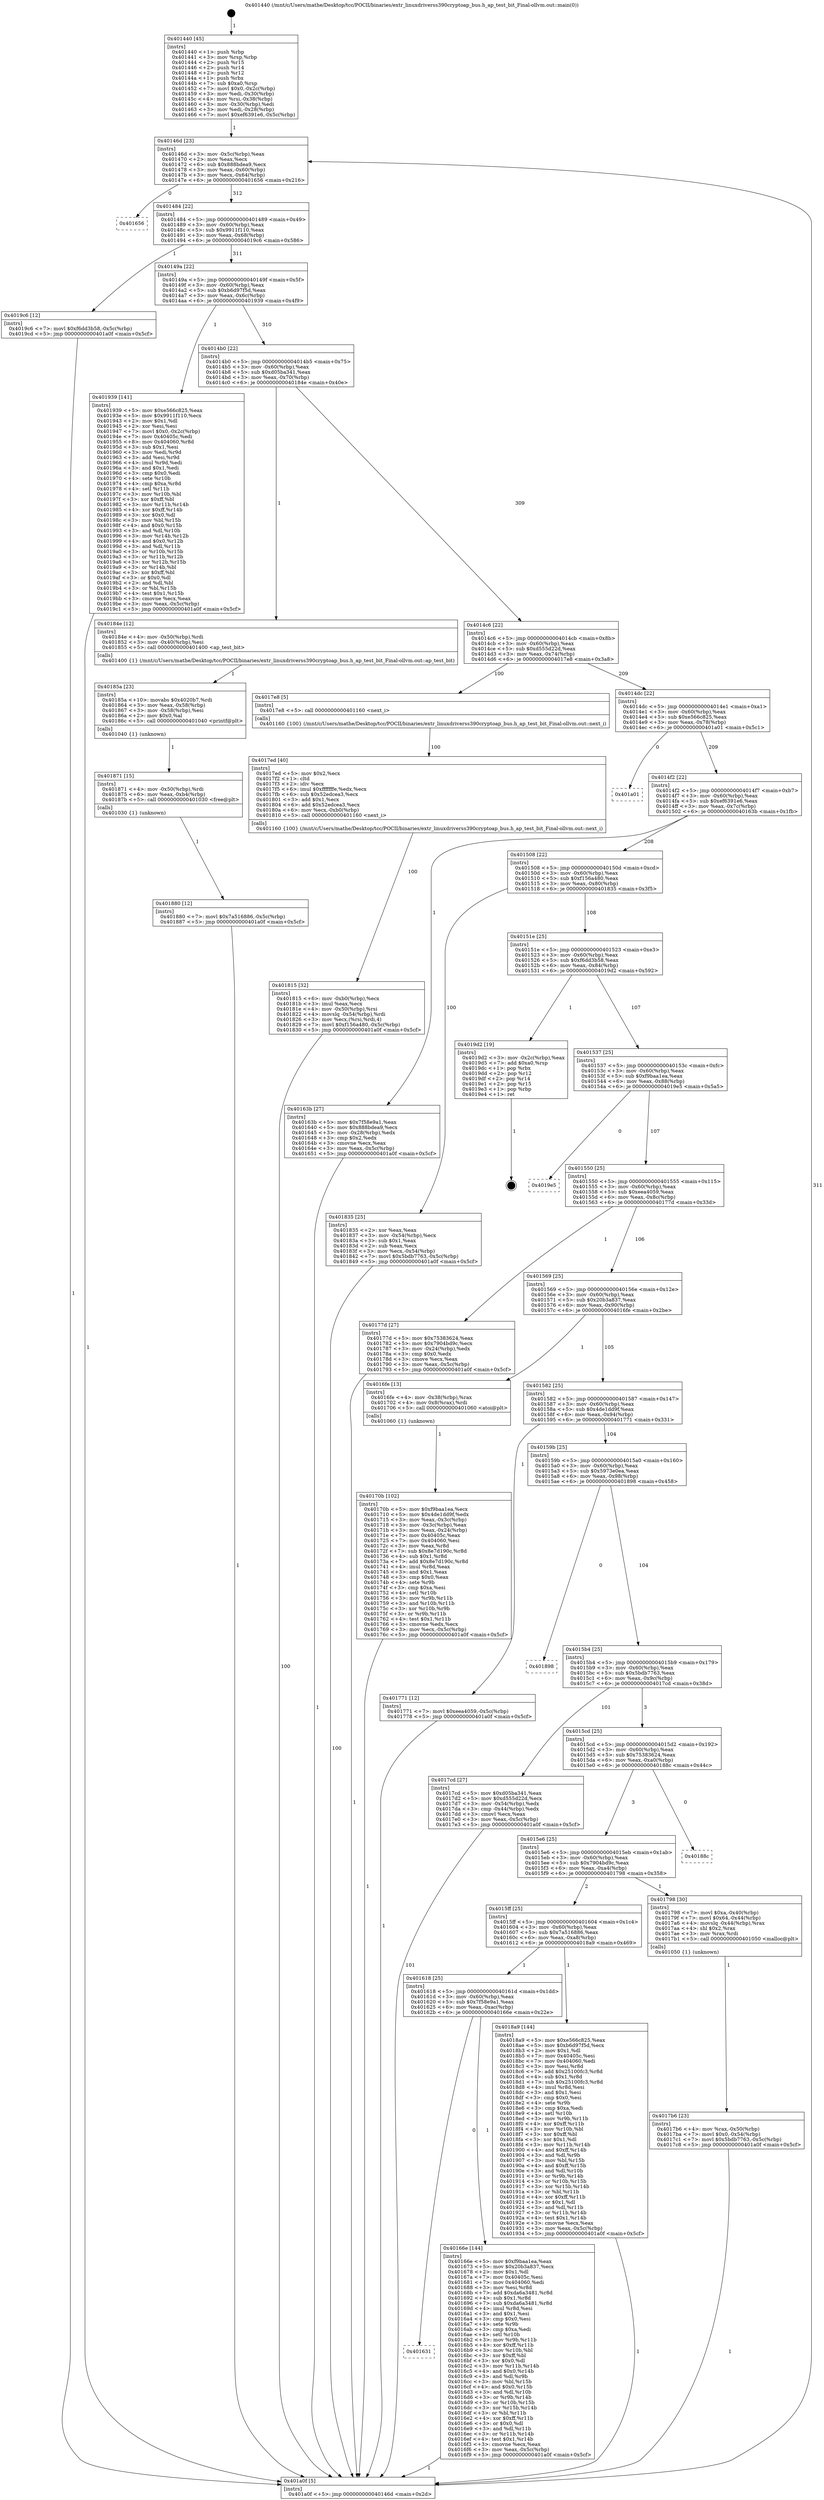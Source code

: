 digraph "0x401440" {
  label = "0x401440 (/mnt/c/Users/mathe/Desktop/tcc/POCII/binaries/extr_linuxdriverss390cryptoap_bus.h_ap_test_bit_Final-ollvm.out::main(0))"
  labelloc = "t"
  node[shape=record]

  Entry [label="",width=0.3,height=0.3,shape=circle,fillcolor=black,style=filled]
  "0x40146d" [label="{
     0x40146d [23]\l
     | [instrs]\l
     &nbsp;&nbsp;0x40146d \<+3\>: mov -0x5c(%rbp),%eax\l
     &nbsp;&nbsp;0x401470 \<+2\>: mov %eax,%ecx\l
     &nbsp;&nbsp;0x401472 \<+6\>: sub $0x888bdea9,%ecx\l
     &nbsp;&nbsp;0x401478 \<+3\>: mov %eax,-0x60(%rbp)\l
     &nbsp;&nbsp;0x40147b \<+3\>: mov %ecx,-0x64(%rbp)\l
     &nbsp;&nbsp;0x40147e \<+6\>: je 0000000000401656 \<main+0x216\>\l
  }"]
  "0x401656" [label="{
     0x401656\l
  }", style=dashed]
  "0x401484" [label="{
     0x401484 [22]\l
     | [instrs]\l
     &nbsp;&nbsp;0x401484 \<+5\>: jmp 0000000000401489 \<main+0x49\>\l
     &nbsp;&nbsp;0x401489 \<+3\>: mov -0x60(%rbp),%eax\l
     &nbsp;&nbsp;0x40148c \<+5\>: sub $0x9911f110,%eax\l
     &nbsp;&nbsp;0x401491 \<+3\>: mov %eax,-0x68(%rbp)\l
     &nbsp;&nbsp;0x401494 \<+6\>: je 00000000004019c6 \<main+0x586\>\l
  }"]
  Exit [label="",width=0.3,height=0.3,shape=circle,fillcolor=black,style=filled,peripheries=2]
  "0x4019c6" [label="{
     0x4019c6 [12]\l
     | [instrs]\l
     &nbsp;&nbsp;0x4019c6 \<+7\>: movl $0xf6dd3b58,-0x5c(%rbp)\l
     &nbsp;&nbsp;0x4019cd \<+5\>: jmp 0000000000401a0f \<main+0x5cf\>\l
  }"]
  "0x40149a" [label="{
     0x40149a [22]\l
     | [instrs]\l
     &nbsp;&nbsp;0x40149a \<+5\>: jmp 000000000040149f \<main+0x5f\>\l
     &nbsp;&nbsp;0x40149f \<+3\>: mov -0x60(%rbp),%eax\l
     &nbsp;&nbsp;0x4014a2 \<+5\>: sub $0xb6d97f5d,%eax\l
     &nbsp;&nbsp;0x4014a7 \<+3\>: mov %eax,-0x6c(%rbp)\l
     &nbsp;&nbsp;0x4014aa \<+6\>: je 0000000000401939 \<main+0x4f9\>\l
  }"]
  "0x401880" [label="{
     0x401880 [12]\l
     | [instrs]\l
     &nbsp;&nbsp;0x401880 \<+7\>: movl $0x7a516886,-0x5c(%rbp)\l
     &nbsp;&nbsp;0x401887 \<+5\>: jmp 0000000000401a0f \<main+0x5cf\>\l
  }"]
  "0x401939" [label="{
     0x401939 [141]\l
     | [instrs]\l
     &nbsp;&nbsp;0x401939 \<+5\>: mov $0xe566c825,%eax\l
     &nbsp;&nbsp;0x40193e \<+5\>: mov $0x9911f110,%ecx\l
     &nbsp;&nbsp;0x401943 \<+2\>: mov $0x1,%dl\l
     &nbsp;&nbsp;0x401945 \<+2\>: xor %esi,%esi\l
     &nbsp;&nbsp;0x401947 \<+7\>: movl $0x0,-0x2c(%rbp)\l
     &nbsp;&nbsp;0x40194e \<+7\>: mov 0x40405c,%edi\l
     &nbsp;&nbsp;0x401955 \<+8\>: mov 0x404060,%r8d\l
     &nbsp;&nbsp;0x40195d \<+3\>: sub $0x1,%esi\l
     &nbsp;&nbsp;0x401960 \<+3\>: mov %edi,%r9d\l
     &nbsp;&nbsp;0x401963 \<+3\>: add %esi,%r9d\l
     &nbsp;&nbsp;0x401966 \<+4\>: imul %r9d,%edi\l
     &nbsp;&nbsp;0x40196a \<+3\>: and $0x1,%edi\l
     &nbsp;&nbsp;0x40196d \<+3\>: cmp $0x0,%edi\l
     &nbsp;&nbsp;0x401970 \<+4\>: sete %r10b\l
     &nbsp;&nbsp;0x401974 \<+4\>: cmp $0xa,%r8d\l
     &nbsp;&nbsp;0x401978 \<+4\>: setl %r11b\l
     &nbsp;&nbsp;0x40197c \<+3\>: mov %r10b,%bl\l
     &nbsp;&nbsp;0x40197f \<+3\>: xor $0xff,%bl\l
     &nbsp;&nbsp;0x401982 \<+3\>: mov %r11b,%r14b\l
     &nbsp;&nbsp;0x401985 \<+4\>: xor $0xff,%r14b\l
     &nbsp;&nbsp;0x401989 \<+3\>: xor $0x0,%dl\l
     &nbsp;&nbsp;0x40198c \<+3\>: mov %bl,%r15b\l
     &nbsp;&nbsp;0x40198f \<+4\>: and $0x0,%r15b\l
     &nbsp;&nbsp;0x401993 \<+3\>: and %dl,%r10b\l
     &nbsp;&nbsp;0x401996 \<+3\>: mov %r14b,%r12b\l
     &nbsp;&nbsp;0x401999 \<+4\>: and $0x0,%r12b\l
     &nbsp;&nbsp;0x40199d \<+3\>: and %dl,%r11b\l
     &nbsp;&nbsp;0x4019a0 \<+3\>: or %r10b,%r15b\l
     &nbsp;&nbsp;0x4019a3 \<+3\>: or %r11b,%r12b\l
     &nbsp;&nbsp;0x4019a6 \<+3\>: xor %r12b,%r15b\l
     &nbsp;&nbsp;0x4019a9 \<+3\>: or %r14b,%bl\l
     &nbsp;&nbsp;0x4019ac \<+3\>: xor $0xff,%bl\l
     &nbsp;&nbsp;0x4019af \<+3\>: or $0x0,%dl\l
     &nbsp;&nbsp;0x4019b2 \<+2\>: and %dl,%bl\l
     &nbsp;&nbsp;0x4019b4 \<+3\>: or %bl,%r15b\l
     &nbsp;&nbsp;0x4019b7 \<+4\>: test $0x1,%r15b\l
     &nbsp;&nbsp;0x4019bb \<+3\>: cmovne %ecx,%eax\l
     &nbsp;&nbsp;0x4019be \<+3\>: mov %eax,-0x5c(%rbp)\l
     &nbsp;&nbsp;0x4019c1 \<+5\>: jmp 0000000000401a0f \<main+0x5cf\>\l
  }"]
  "0x4014b0" [label="{
     0x4014b0 [22]\l
     | [instrs]\l
     &nbsp;&nbsp;0x4014b0 \<+5\>: jmp 00000000004014b5 \<main+0x75\>\l
     &nbsp;&nbsp;0x4014b5 \<+3\>: mov -0x60(%rbp),%eax\l
     &nbsp;&nbsp;0x4014b8 \<+5\>: sub $0xd05ba341,%eax\l
     &nbsp;&nbsp;0x4014bd \<+3\>: mov %eax,-0x70(%rbp)\l
     &nbsp;&nbsp;0x4014c0 \<+6\>: je 000000000040184e \<main+0x40e\>\l
  }"]
  "0x401871" [label="{
     0x401871 [15]\l
     | [instrs]\l
     &nbsp;&nbsp;0x401871 \<+4\>: mov -0x50(%rbp),%rdi\l
     &nbsp;&nbsp;0x401875 \<+6\>: mov %eax,-0xb4(%rbp)\l
     &nbsp;&nbsp;0x40187b \<+5\>: call 0000000000401030 \<free@plt\>\l
     | [calls]\l
     &nbsp;&nbsp;0x401030 \{1\} (unknown)\l
  }"]
  "0x40184e" [label="{
     0x40184e [12]\l
     | [instrs]\l
     &nbsp;&nbsp;0x40184e \<+4\>: mov -0x50(%rbp),%rdi\l
     &nbsp;&nbsp;0x401852 \<+3\>: mov -0x40(%rbp),%esi\l
     &nbsp;&nbsp;0x401855 \<+5\>: call 0000000000401400 \<ap_test_bit\>\l
     | [calls]\l
     &nbsp;&nbsp;0x401400 \{1\} (/mnt/c/Users/mathe/Desktop/tcc/POCII/binaries/extr_linuxdriverss390cryptoap_bus.h_ap_test_bit_Final-ollvm.out::ap_test_bit)\l
  }"]
  "0x4014c6" [label="{
     0x4014c6 [22]\l
     | [instrs]\l
     &nbsp;&nbsp;0x4014c6 \<+5\>: jmp 00000000004014cb \<main+0x8b\>\l
     &nbsp;&nbsp;0x4014cb \<+3\>: mov -0x60(%rbp),%eax\l
     &nbsp;&nbsp;0x4014ce \<+5\>: sub $0xd555d22d,%eax\l
     &nbsp;&nbsp;0x4014d3 \<+3\>: mov %eax,-0x74(%rbp)\l
     &nbsp;&nbsp;0x4014d6 \<+6\>: je 00000000004017e8 \<main+0x3a8\>\l
  }"]
  "0x40185a" [label="{
     0x40185a [23]\l
     | [instrs]\l
     &nbsp;&nbsp;0x40185a \<+10\>: movabs $0x4020b7,%rdi\l
     &nbsp;&nbsp;0x401864 \<+3\>: mov %eax,-0x58(%rbp)\l
     &nbsp;&nbsp;0x401867 \<+3\>: mov -0x58(%rbp),%esi\l
     &nbsp;&nbsp;0x40186a \<+2\>: mov $0x0,%al\l
     &nbsp;&nbsp;0x40186c \<+5\>: call 0000000000401040 \<printf@plt\>\l
     | [calls]\l
     &nbsp;&nbsp;0x401040 \{1\} (unknown)\l
  }"]
  "0x4017e8" [label="{
     0x4017e8 [5]\l
     | [instrs]\l
     &nbsp;&nbsp;0x4017e8 \<+5\>: call 0000000000401160 \<next_i\>\l
     | [calls]\l
     &nbsp;&nbsp;0x401160 \{100\} (/mnt/c/Users/mathe/Desktop/tcc/POCII/binaries/extr_linuxdriverss390cryptoap_bus.h_ap_test_bit_Final-ollvm.out::next_i)\l
  }"]
  "0x4014dc" [label="{
     0x4014dc [22]\l
     | [instrs]\l
     &nbsp;&nbsp;0x4014dc \<+5\>: jmp 00000000004014e1 \<main+0xa1\>\l
     &nbsp;&nbsp;0x4014e1 \<+3\>: mov -0x60(%rbp),%eax\l
     &nbsp;&nbsp;0x4014e4 \<+5\>: sub $0xe566c825,%eax\l
     &nbsp;&nbsp;0x4014e9 \<+3\>: mov %eax,-0x78(%rbp)\l
     &nbsp;&nbsp;0x4014ec \<+6\>: je 0000000000401a01 \<main+0x5c1\>\l
  }"]
  "0x401815" [label="{
     0x401815 [32]\l
     | [instrs]\l
     &nbsp;&nbsp;0x401815 \<+6\>: mov -0xb0(%rbp),%ecx\l
     &nbsp;&nbsp;0x40181b \<+3\>: imul %eax,%ecx\l
     &nbsp;&nbsp;0x40181e \<+4\>: mov -0x50(%rbp),%rsi\l
     &nbsp;&nbsp;0x401822 \<+4\>: movslq -0x54(%rbp),%rdi\l
     &nbsp;&nbsp;0x401826 \<+3\>: mov %ecx,(%rsi,%rdi,4)\l
     &nbsp;&nbsp;0x401829 \<+7\>: movl $0xf156a480,-0x5c(%rbp)\l
     &nbsp;&nbsp;0x401830 \<+5\>: jmp 0000000000401a0f \<main+0x5cf\>\l
  }"]
  "0x401a01" [label="{
     0x401a01\l
  }", style=dashed]
  "0x4014f2" [label="{
     0x4014f2 [22]\l
     | [instrs]\l
     &nbsp;&nbsp;0x4014f2 \<+5\>: jmp 00000000004014f7 \<main+0xb7\>\l
     &nbsp;&nbsp;0x4014f7 \<+3\>: mov -0x60(%rbp),%eax\l
     &nbsp;&nbsp;0x4014fa \<+5\>: sub $0xef6391e6,%eax\l
     &nbsp;&nbsp;0x4014ff \<+3\>: mov %eax,-0x7c(%rbp)\l
     &nbsp;&nbsp;0x401502 \<+6\>: je 000000000040163b \<main+0x1fb\>\l
  }"]
  "0x4017ed" [label="{
     0x4017ed [40]\l
     | [instrs]\l
     &nbsp;&nbsp;0x4017ed \<+5\>: mov $0x2,%ecx\l
     &nbsp;&nbsp;0x4017f2 \<+1\>: cltd\l
     &nbsp;&nbsp;0x4017f3 \<+2\>: idiv %ecx\l
     &nbsp;&nbsp;0x4017f5 \<+6\>: imul $0xfffffffe,%edx,%ecx\l
     &nbsp;&nbsp;0x4017fb \<+6\>: sub $0x52edcea3,%ecx\l
     &nbsp;&nbsp;0x401801 \<+3\>: add $0x1,%ecx\l
     &nbsp;&nbsp;0x401804 \<+6\>: add $0x52edcea3,%ecx\l
     &nbsp;&nbsp;0x40180a \<+6\>: mov %ecx,-0xb0(%rbp)\l
     &nbsp;&nbsp;0x401810 \<+5\>: call 0000000000401160 \<next_i\>\l
     | [calls]\l
     &nbsp;&nbsp;0x401160 \{100\} (/mnt/c/Users/mathe/Desktop/tcc/POCII/binaries/extr_linuxdriverss390cryptoap_bus.h_ap_test_bit_Final-ollvm.out::next_i)\l
  }"]
  "0x40163b" [label="{
     0x40163b [27]\l
     | [instrs]\l
     &nbsp;&nbsp;0x40163b \<+5\>: mov $0x7f58e9a1,%eax\l
     &nbsp;&nbsp;0x401640 \<+5\>: mov $0x888bdea9,%ecx\l
     &nbsp;&nbsp;0x401645 \<+3\>: mov -0x28(%rbp),%edx\l
     &nbsp;&nbsp;0x401648 \<+3\>: cmp $0x2,%edx\l
     &nbsp;&nbsp;0x40164b \<+3\>: cmovne %ecx,%eax\l
     &nbsp;&nbsp;0x40164e \<+3\>: mov %eax,-0x5c(%rbp)\l
     &nbsp;&nbsp;0x401651 \<+5\>: jmp 0000000000401a0f \<main+0x5cf\>\l
  }"]
  "0x401508" [label="{
     0x401508 [22]\l
     | [instrs]\l
     &nbsp;&nbsp;0x401508 \<+5\>: jmp 000000000040150d \<main+0xcd\>\l
     &nbsp;&nbsp;0x40150d \<+3\>: mov -0x60(%rbp),%eax\l
     &nbsp;&nbsp;0x401510 \<+5\>: sub $0xf156a480,%eax\l
     &nbsp;&nbsp;0x401515 \<+3\>: mov %eax,-0x80(%rbp)\l
     &nbsp;&nbsp;0x401518 \<+6\>: je 0000000000401835 \<main+0x3f5\>\l
  }"]
  "0x401a0f" [label="{
     0x401a0f [5]\l
     | [instrs]\l
     &nbsp;&nbsp;0x401a0f \<+5\>: jmp 000000000040146d \<main+0x2d\>\l
  }"]
  "0x401440" [label="{
     0x401440 [45]\l
     | [instrs]\l
     &nbsp;&nbsp;0x401440 \<+1\>: push %rbp\l
     &nbsp;&nbsp;0x401441 \<+3\>: mov %rsp,%rbp\l
     &nbsp;&nbsp;0x401444 \<+2\>: push %r15\l
     &nbsp;&nbsp;0x401446 \<+2\>: push %r14\l
     &nbsp;&nbsp;0x401448 \<+2\>: push %r12\l
     &nbsp;&nbsp;0x40144a \<+1\>: push %rbx\l
     &nbsp;&nbsp;0x40144b \<+7\>: sub $0xa0,%rsp\l
     &nbsp;&nbsp;0x401452 \<+7\>: movl $0x0,-0x2c(%rbp)\l
     &nbsp;&nbsp;0x401459 \<+3\>: mov %edi,-0x30(%rbp)\l
     &nbsp;&nbsp;0x40145c \<+4\>: mov %rsi,-0x38(%rbp)\l
     &nbsp;&nbsp;0x401460 \<+3\>: mov -0x30(%rbp),%edi\l
     &nbsp;&nbsp;0x401463 \<+3\>: mov %edi,-0x28(%rbp)\l
     &nbsp;&nbsp;0x401466 \<+7\>: movl $0xef6391e6,-0x5c(%rbp)\l
  }"]
  "0x4017b6" [label="{
     0x4017b6 [23]\l
     | [instrs]\l
     &nbsp;&nbsp;0x4017b6 \<+4\>: mov %rax,-0x50(%rbp)\l
     &nbsp;&nbsp;0x4017ba \<+7\>: movl $0x0,-0x54(%rbp)\l
     &nbsp;&nbsp;0x4017c1 \<+7\>: movl $0x5bdb7763,-0x5c(%rbp)\l
     &nbsp;&nbsp;0x4017c8 \<+5\>: jmp 0000000000401a0f \<main+0x5cf\>\l
  }"]
  "0x401835" [label="{
     0x401835 [25]\l
     | [instrs]\l
     &nbsp;&nbsp;0x401835 \<+2\>: xor %eax,%eax\l
     &nbsp;&nbsp;0x401837 \<+3\>: mov -0x54(%rbp),%ecx\l
     &nbsp;&nbsp;0x40183a \<+3\>: sub $0x1,%eax\l
     &nbsp;&nbsp;0x40183d \<+2\>: sub %eax,%ecx\l
     &nbsp;&nbsp;0x40183f \<+3\>: mov %ecx,-0x54(%rbp)\l
     &nbsp;&nbsp;0x401842 \<+7\>: movl $0x5bdb7763,-0x5c(%rbp)\l
     &nbsp;&nbsp;0x401849 \<+5\>: jmp 0000000000401a0f \<main+0x5cf\>\l
  }"]
  "0x40151e" [label="{
     0x40151e [25]\l
     | [instrs]\l
     &nbsp;&nbsp;0x40151e \<+5\>: jmp 0000000000401523 \<main+0xe3\>\l
     &nbsp;&nbsp;0x401523 \<+3\>: mov -0x60(%rbp),%eax\l
     &nbsp;&nbsp;0x401526 \<+5\>: sub $0xf6dd3b58,%eax\l
     &nbsp;&nbsp;0x40152b \<+6\>: mov %eax,-0x84(%rbp)\l
     &nbsp;&nbsp;0x401531 \<+6\>: je 00000000004019d2 \<main+0x592\>\l
  }"]
  "0x40170b" [label="{
     0x40170b [102]\l
     | [instrs]\l
     &nbsp;&nbsp;0x40170b \<+5\>: mov $0xf9baa1ea,%ecx\l
     &nbsp;&nbsp;0x401710 \<+5\>: mov $0x4de1dd9f,%edx\l
     &nbsp;&nbsp;0x401715 \<+3\>: mov %eax,-0x3c(%rbp)\l
     &nbsp;&nbsp;0x401718 \<+3\>: mov -0x3c(%rbp),%eax\l
     &nbsp;&nbsp;0x40171b \<+3\>: mov %eax,-0x24(%rbp)\l
     &nbsp;&nbsp;0x40171e \<+7\>: mov 0x40405c,%eax\l
     &nbsp;&nbsp;0x401725 \<+7\>: mov 0x404060,%esi\l
     &nbsp;&nbsp;0x40172c \<+3\>: mov %eax,%r8d\l
     &nbsp;&nbsp;0x40172f \<+7\>: sub $0x8e7d190c,%r8d\l
     &nbsp;&nbsp;0x401736 \<+4\>: sub $0x1,%r8d\l
     &nbsp;&nbsp;0x40173a \<+7\>: add $0x8e7d190c,%r8d\l
     &nbsp;&nbsp;0x401741 \<+4\>: imul %r8d,%eax\l
     &nbsp;&nbsp;0x401745 \<+3\>: and $0x1,%eax\l
     &nbsp;&nbsp;0x401748 \<+3\>: cmp $0x0,%eax\l
     &nbsp;&nbsp;0x40174b \<+4\>: sete %r9b\l
     &nbsp;&nbsp;0x40174f \<+3\>: cmp $0xa,%esi\l
     &nbsp;&nbsp;0x401752 \<+4\>: setl %r10b\l
     &nbsp;&nbsp;0x401756 \<+3\>: mov %r9b,%r11b\l
     &nbsp;&nbsp;0x401759 \<+3\>: and %r10b,%r11b\l
     &nbsp;&nbsp;0x40175c \<+3\>: xor %r10b,%r9b\l
     &nbsp;&nbsp;0x40175f \<+3\>: or %r9b,%r11b\l
     &nbsp;&nbsp;0x401762 \<+4\>: test $0x1,%r11b\l
     &nbsp;&nbsp;0x401766 \<+3\>: cmovne %edx,%ecx\l
     &nbsp;&nbsp;0x401769 \<+3\>: mov %ecx,-0x5c(%rbp)\l
     &nbsp;&nbsp;0x40176c \<+5\>: jmp 0000000000401a0f \<main+0x5cf\>\l
  }"]
  "0x4019d2" [label="{
     0x4019d2 [19]\l
     | [instrs]\l
     &nbsp;&nbsp;0x4019d2 \<+3\>: mov -0x2c(%rbp),%eax\l
     &nbsp;&nbsp;0x4019d5 \<+7\>: add $0xa0,%rsp\l
     &nbsp;&nbsp;0x4019dc \<+1\>: pop %rbx\l
     &nbsp;&nbsp;0x4019dd \<+2\>: pop %r12\l
     &nbsp;&nbsp;0x4019df \<+2\>: pop %r14\l
     &nbsp;&nbsp;0x4019e1 \<+2\>: pop %r15\l
     &nbsp;&nbsp;0x4019e3 \<+1\>: pop %rbp\l
     &nbsp;&nbsp;0x4019e4 \<+1\>: ret\l
  }"]
  "0x401537" [label="{
     0x401537 [25]\l
     | [instrs]\l
     &nbsp;&nbsp;0x401537 \<+5\>: jmp 000000000040153c \<main+0xfc\>\l
     &nbsp;&nbsp;0x40153c \<+3\>: mov -0x60(%rbp),%eax\l
     &nbsp;&nbsp;0x40153f \<+5\>: sub $0xf9baa1ea,%eax\l
     &nbsp;&nbsp;0x401544 \<+6\>: mov %eax,-0x88(%rbp)\l
     &nbsp;&nbsp;0x40154a \<+6\>: je 00000000004019e5 \<main+0x5a5\>\l
  }"]
  "0x401631" [label="{
     0x401631\l
  }", style=dashed]
  "0x4019e5" [label="{
     0x4019e5\l
  }", style=dashed]
  "0x401550" [label="{
     0x401550 [25]\l
     | [instrs]\l
     &nbsp;&nbsp;0x401550 \<+5\>: jmp 0000000000401555 \<main+0x115\>\l
     &nbsp;&nbsp;0x401555 \<+3\>: mov -0x60(%rbp),%eax\l
     &nbsp;&nbsp;0x401558 \<+5\>: sub $0xeea4059,%eax\l
     &nbsp;&nbsp;0x40155d \<+6\>: mov %eax,-0x8c(%rbp)\l
     &nbsp;&nbsp;0x401563 \<+6\>: je 000000000040177d \<main+0x33d\>\l
  }"]
  "0x40166e" [label="{
     0x40166e [144]\l
     | [instrs]\l
     &nbsp;&nbsp;0x40166e \<+5\>: mov $0xf9baa1ea,%eax\l
     &nbsp;&nbsp;0x401673 \<+5\>: mov $0x20b3a837,%ecx\l
     &nbsp;&nbsp;0x401678 \<+2\>: mov $0x1,%dl\l
     &nbsp;&nbsp;0x40167a \<+7\>: mov 0x40405c,%esi\l
     &nbsp;&nbsp;0x401681 \<+7\>: mov 0x404060,%edi\l
     &nbsp;&nbsp;0x401688 \<+3\>: mov %esi,%r8d\l
     &nbsp;&nbsp;0x40168b \<+7\>: add $0xda6a3481,%r8d\l
     &nbsp;&nbsp;0x401692 \<+4\>: sub $0x1,%r8d\l
     &nbsp;&nbsp;0x401696 \<+7\>: sub $0xda6a3481,%r8d\l
     &nbsp;&nbsp;0x40169d \<+4\>: imul %r8d,%esi\l
     &nbsp;&nbsp;0x4016a1 \<+3\>: and $0x1,%esi\l
     &nbsp;&nbsp;0x4016a4 \<+3\>: cmp $0x0,%esi\l
     &nbsp;&nbsp;0x4016a7 \<+4\>: sete %r9b\l
     &nbsp;&nbsp;0x4016ab \<+3\>: cmp $0xa,%edi\l
     &nbsp;&nbsp;0x4016ae \<+4\>: setl %r10b\l
     &nbsp;&nbsp;0x4016b2 \<+3\>: mov %r9b,%r11b\l
     &nbsp;&nbsp;0x4016b5 \<+4\>: xor $0xff,%r11b\l
     &nbsp;&nbsp;0x4016b9 \<+3\>: mov %r10b,%bl\l
     &nbsp;&nbsp;0x4016bc \<+3\>: xor $0xff,%bl\l
     &nbsp;&nbsp;0x4016bf \<+3\>: xor $0x0,%dl\l
     &nbsp;&nbsp;0x4016c2 \<+3\>: mov %r11b,%r14b\l
     &nbsp;&nbsp;0x4016c5 \<+4\>: and $0x0,%r14b\l
     &nbsp;&nbsp;0x4016c9 \<+3\>: and %dl,%r9b\l
     &nbsp;&nbsp;0x4016cc \<+3\>: mov %bl,%r15b\l
     &nbsp;&nbsp;0x4016cf \<+4\>: and $0x0,%r15b\l
     &nbsp;&nbsp;0x4016d3 \<+3\>: and %dl,%r10b\l
     &nbsp;&nbsp;0x4016d6 \<+3\>: or %r9b,%r14b\l
     &nbsp;&nbsp;0x4016d9 \<+3\>: or %r10b,%r15b\l
     &nbsp;&nbsp;0x4016dc \<+3\>: xor %r15b,%r14b\l
     &nbsp;&nbsp;0x4016df \<+3\>: or %bl,%r11b\l
     &nbsp;&nbsp;0x4016e2 \<+4\>: xor $0xff,%r11b\l
     &nbsp;&nbsp;0x4016e6 \<+3\>: or $0x0,%dl\l
     &nbsp;&nbsp;0x4016e9 \<+3\>: and %dl,%r11b\l
     &nbsp;&nbsp;0x4016ec \<+3\>: or %r11b,%r14b\l
     &nbsp;&nbsp;0x4016ef \<+4\>: test $0x1,%r14b\l
     &nbsp;&nbsp;0x4016f3 \<+3\>: cmovne %ecx,%eax\l
     &nbsp;&nbsp;0x4016f6 \<+3\>: mov %eax,-0x5c(%rbp)\l
     &nbsp;&nbsp;0x4016f9 \<+5\>: jmp 0000000000401a0f \<main+0x5cf\>\l
  }"]
  "0x40177d" [label="{
     0x40177d [27]\l
     | [instrs]\l
     &nbsp;&nbsp;0x40177d \<+5\>: mov $0x75383624,%eax\l
     &nbsp;&nbsp;0x401782 \<+5\>: mov $0x7904bd9c,%ecx\l
     &nbsp;&nbsp;0x401787 \<+3\>: mov -0x24(%rbp),%edx\l
     &nbsp;&nbsp;0x40178a \<+3\>: cmp $0x0,%edx\l
     &nbsp;&nbsp;0x40178d \<+3\>: cmove %ecx,%eax\l
     &nbsp;&nbsp;0x401790 \<+3\>: mov %eax,-0x5c(%rbp)\l
     &nbsp;&nbsp;0x401793 \<+5\>: jmp 0000000000401a0f \<main+0x5cf\>\l
  }"]
  "0x401569" [label="{
     0x401569 [25]\l
     | [instrs]\l
     &nbsp;&nbsp;0x401569 \<+5\>: jmp 000000000040156e \<main+0x12e\>\l
     &nbsp;&nbsp;0x40156e \<+3\>: mov -0x60(%rbp),%eax\l
     &nbsp;&nbsp;0x401571 \<+5\>: sub $0x20b3a837,%eax\l
     &nbsp;&nbsp;0x401576 \<+6\>: mov %eax,-0x90(%rbp)\l
     &nbsp;&nbsp;0x40157c \<+6\>: je 00000000004016fe \<main+0x2be\>\l
  }"]
  "0x401618" [label="{
     0x401618 [25]\l
     | [instrs]\l
     &nbsp;&nbsp;0x401618 \<+5\>: jmp 000000000040161d \<main+0x1dd\>\l
     &nbsp;&nbsp;0x40161d \<+3\>: mov -0x60(%rbp),%eax\l
     &nbsp;&nbsp;0x401620 \<+5\>: sub $0x7f58e9a1,%eax\l
     &nbsp;&nbsp;0x401625 \<+6\>: mov %eax,-0xac(%rbp)\l
     &nbsp;&nbsp;0x40162b \<+6\>: je 000000000040166e \<main+0x22e\>\l
  }"]
  "0x4016fe" [label="{
     0x4016fe [13]\l
     | [instrs]\l
     &nbsp;&nbsp;0x4016fe \<+4\>: mov -0x38(%rbp),%rax\l
     &nbsp;&nbsp;0x401702 \<+4\>: mov 0x8(%rax),%rdi\l
     &nbsp;&nbsp;0x401706 \<+5\>: call 0000000000401060 \<atoi@plt\>\l
     | [calls]\l
     &nbsp;&nbsp;0x401060 \{1\} (unknown)\l
  }"]
  "0x401582" [label="{
     0x401582 [25]\l
     | [instrs]\l
     &nbsp;&nbsp;0x401582 \<+5\>: jmp 0000000000401587 \<main+0x147\>\l
     &nbsp;&nbsp;0x401587 \<+3\>: mov -0x60(%rbp),%eax\l
     &nbsp;&nbsp;0x40158a \<+5\>: sub $0x4de1dd9f,%eax\l
     &nbsp;&nbsp;0x40158f \<+6\>: mov %eax,-0x94(%rbp)\l
     &nbsp;&nbsp;0x401595 \<+6\>: je 0000000000401771 \<main+0x331\>\l
  }"]
  "0x4018a9" [label="{
     0x4018a9 [144]\l
     | [instrs]\l
     &nbsp;&nbsp;0x4018a9 \<+5\>: mov $0xe566c825,%eax\l
     &nbsp;&nbsp;0x4018ae \<+5\>: mov $0xb6d97f5d,%ecx\l
     &nbsp;&nbsp;0x4018b3 \<+2\>: mov $0x1,%dl\l
     &nbsp;&nbsp;0x4018b5 \<+7\>: mov 0x40405c,%esi\l
     &nbsp;&nbsp;0x4018bc \<+7\>: mov 0x404060,%edi\l
     &nbsp;&nbsp;0x4018c3 \<+3\>: mov %esi,%r8d\l
     &nbsp;&nbsp;0x4018c6 \<+7\>: add $0x25100fc3,%r8d\l
     &nbsp;&nbsp;0x4018cd \<+4\>: sub $0x1,%r8d\l
     &nbsp;&nbsp;0x4018d1 \<+7\>: sub $0x25100fc3,%r8d\l
     &nbsp;&nbsp;0x4018d8 \<+4\>: imul %r8d,%esi\l
     &nbsp;&nbsp;0x4018dc \<+3\>: and $0x1,%esi\l
     &nbsp;&nbsp;0x4018df \<+3\>: cmp $0x0,%esi\l
     &nbsp;&nbsp;0x4018e2 \<+4\>: sete %r9b\l
     &nbsp;&nbsp;0x4018e6 \<+3\>: cmp $0xa,%edi\l
     &nbsp;&nbsp;0x4018e9 \<+4\>: setl %r10b\l
     &nbsp;&nbsp;0x4018ed \<+3\>: mov %r9b,%r11b\l
     &nbsp;&nbsp;0x4018f0 \<+4\>: xor $0xff,%r11b\l
     &nbsp;&nbsp;0x4018f4 \<+3\>: mov %r10b,%bl\l
     &nbsp;&nbsp;0x4018f7 \<+3\>: xor $0xff,%bl\l
     &nbsp;&nbsp;0x4018fa \<+3\>: xor $0x1,%dl\l
     &nbsp;&nbsp;0x4018fd \<+3\>: mov %r11b,%r14b\l
     &nbsp;&nbsp;0x401900 \<+4\>: and $0xff,%r14b\l
     &nbsp;&nbsp;0x401904 \<+3\>: and %dl,%r9b\l
     &nbsp;&nbsp;0x401907 \<+3\>: mov %bl,%r15b\l
     &nbsp;&nbsp;0x40190a \<+4\>: and $0xff,%r15b\l
     &nbsp;&nbsp;0x40190e \<+3\>: and %dl,%r10b\l
     &nbsp;&nbsp;0x401911 \<+3\>: or %r9b,%r14b\l
     &nbsp;&nbsp;0x401914 \<+3\>: or %r10b,%r15b\l
     &nbsp;&nbsp;0x401917 \<+3\>: xor %r15b,%r14b\l
     &nbsp;&nbsp;0x40191a \<+3\>: or %bl,%r11b\l
     &nbsp;&nbsp;0x40191d \<+4\>: xor $0xff,%r11b\l
     &nbsp;&nbsp;0x401921 \<+3\>: or $0x1,%dl\l
     &nbsp;&nbsp;0x401924 \<+3\>: and %dl,%r11b\l
     &nbsp;&nbsp;0x401927 \<+3\>: or %r11b,%r14b\l
     &nbsp;&nbsp;0x40192a \<+4\>: test $0x1,%r14b\l
     &nbsp;&nbsp;0x40192e \<+3\>: cmovne %ecx,%eax\l
     &nbsp;&nbsp;0x401931 \<+3\>: mov %eax,-0x5c(%rbp)\l
     &nbsp;&nbsp;0x401934 \<+5\>: jmp 0000000000401a0f \<main+0x5cf\>\l
  }"]
  "0x401771" [label="{
     0x401771 [12]\l
     | [instrs]\l
     &nbsp;&nbsp;0x401771 \<+7\>: movl $0xeea4059,-0x5c(%rbp)\l
     &nbsp;&nbsp;0x401778 \<+5\>: jmp 0000000000401a0f \<main+0x5cf\>\l
  }"]
  "0x40159b" [label="{
     0x40159b [25]\l
     | [instrs]\l
     &nbsp;&nbsp;0x40159b \<+5\>: jmp 00000000004015a0 \<main+0x160\>\l
     &nbsp;&nbsp;0x4015a0 \<+3\>: mov -0x60(%rbp),%eax\l
     &nbsp;&nbsp;0x4015a3 \<+5\>: sub $0x5973e0ea,%eax\l
     &nbsp;&nbsp;0x4015a8 \<+6\>: mov %eax,-0x98(%rbp)\l
     &nbsp;&nbsp;0x4015ae \<+6\>: je 0000000000401898 \<main+0x458\>\l
  }"]
  "0x4015ff" [label="{
     0x4015ff [25]\l
     | [instrs]\l
     &nbsp;&nbsp;0x4015ff \<+5\>: jmp 0000000000401604 \<main+0x1c4\>\l
     &nbsp;&nbsp;0x401604 \<+3\>: mov -0x60(%rbp),%eax\l
     &nbsp;&nbsp;0x401607 \<+5\>: sub $0x7a516886,%eax\l
     &nbsp;&nbsp;0x40160c \<+6\>: mov %eax,-0xa8(%rbp)\l
     &nbsp;&nbsp;0x401612 \<+6\>: je 00000000004018a9 \<main+0x469\>\l
  }"]
  "0x401898" [label="{
     0x401898\l
  }", style=dashed]
  "0x4015b4" [label="{
     0x4015b4 [25]\l
     | [instrs]\l
     &nbsp;&nbsp;0x4015b4 \<+5\>: jmp 00000000004015b9 \<main+0x179\>\l
     &nbsp;&nbsp;0x4015b9 \<+3\>: mov -0x60(%rbp),%eax\l
     &nbsp;&nbsp;0x4015bc \<+5\>: sub $0x5bdb7763,%eax\l
     &nbsp;&nbsp;0x4015c1 \<+6\>: mov %eax,-0x9c(%rbp)\l
     &nbsp;&nbsp;0x4015c7 \<+6\>: je 00000000004017cd \<main+0x38d\>\l
  }"]
  "0x401798" [label="{
     0x401798 [30]\l
     | [instrs]\l
     &nbsp;&nbsp;0x401798 \<+7\>: movl $0xa,-0x40(%rbp)\l
     &nbsp;&nbsp;0x40179f \<+7\>: movl $0x64,-0x44(%rbp)\l
     &nbsp;&nbsp;0x4017a6 \<+4\>: movslq -0x44(%rbp),%rax\l
     &nbsp;&nbsp;0x4017aa \<+4\>: shl $0x2,%rax\l
     &nbsp;&nbsp;0x4017ae \<+3\>: mov %rax,%rdi\l
     &nbsp;&nbsp;0x4017b1 \<+5\>: call 0000000000401050 \<malloc@plt\>\l
     | [calls]\l
     &nbsp;&nbsp;0x401050 \{1\} (unknown)\l
  }"]
  "0x4017cd" [label="{
     0x4017cd [27]\l
     | [instrs]\l
     &nbsp;&nbsp;0x4017cd \<+5\>: mov $0xd05ba341,%eax\l
     &nbsp;&nbsp;0x4017d2 \<+5\>: mov $0xd555d22d,%ecx\l
     &nbsp;&nbsp;0x4017d7 \<+3\>: mov -0x54(%rbp),%edx\l
     &nbsp;&nbsp;0x4017da \<+3\>: cmp -0x44(%rbp),%edx\l
     &nbsp;&nbsp;0x4017dd \<+3\>: cmovl %ecx,%eax\l
     &nbsp;&nbsp;0x4017e0 \<+3\>: mov %eax,-0x5c(%rbp)\l
     &nbsp;&nbsp;0x4017e3 \<+5\>: jmp 0000000000401a0f \<main+0x5cf\>\l
  }"]
  "0x4015cd" [label="{
     0x4015cd [25]\l
     | [instrs]\l
     &nbsp;&nbsp;0x4015cd \<+5\>: jmp 00000000004015d2 \<main+0x192\>\l
     &nbsp;&nbsp;0x4015d2 \<+3\>: mov -0x60(%rbp),%eax\l
     &nbsp;&nbsp;0x4015d5 \<+5\>: sub $0x75383624,%eax\l
     &nbsp;&nbsp;0x4015da \<+6\>: mov %eax,-0xa0(%rbp)\l
     &nbsp;&nbsp;0x4015e0 \<+6\>: je 000000000040188c \<main+0x44c\>\l
  }"]
  "0x4015e6" [label="{
     0x4015e6 [25]\l
     | [instrs]\l
     &nbsp;&nbsp;0x4015e6 \<+5\>: jmp 00000000004015eb \<main+0x1ab\>\l
     &nbsp;&nbsp;0x4015eb \<+3\>: mov -0x60(%rbp),%eax\l
     &nbsp;&nbsp;0x4015ee \<+5\>: sub $0x7904bd9c,%eax\l
     &nbsp;&nbsp;0x4015f3 \<+6\>: mov %eax,-0xa4(%rbp)\l
     &nbsp;&nbsp;0x4015f9 \<+6\>: je 0000000000401798 \<main+0x358\>\l
  }"]
  "0x40188c" [label="{
     0x40188c\l
  }", style=dashed]
  Entry -> "0x401440" [label=" 1"]
  "0x40146d" -> "0x401656" [label=" 0"]
  "0x40146d" -> "0x401484" [label=" 312"]
  "0x4019d2" -> Exit [label=" 1"]
  "0x401484" -> "0x4019c6" [label=" 1"]
  "0x401484" -> "0x40149a" [label=" 311"]
  "0x4019c6" -> "0x401a0f" [label=" 1"]
  "0x40149a" -> "0x401939" [label=" 1"]
  "0x40149a" -> "0x4014b0" [label=" 310"]
  "0x401939" -> "0x401a0f" [label=" 1"]
  "0x4014b0" -> "0x40184e" [label=" 1"]
  "0x4014b0" -> "0x4014c6" [label=" 309"]
  "0x4018a9" -> "0x401a0f" [label=" 1"]
  "0x4014c6" -> "0x4017e8" [label=" 100"]
  "0x4014c6" -> "0x4014dc" [label=" 209"]
  "0x401880" -> "0x401a0f" [label=" 1"]
  "0x4014dc" -> "0x401a01" [label=" 0"]
  "0x4014dc" -> "0x4014f2" [label=" 209"]
  "0x401871" -> "0x401880" [label=" 1"]
  "0x4014f2" -> "0x40163b" [label=" 1"]
  "0x4014f2" -> "0x401508" [label=" 208"]
  "0x40163b" -> "0x401a0f" [label=" 1"]
  "0x401440" -> "0x40146d" [label=" 1"]
  "0x401a0f" -> "0x40146d" [label=" 311"]
  "0x40185a" -> "0x401871" [label=" 1"]
  "0x401508" -> "0x401835" [label=" 100"]
  "0x401508" -> "0x40151e" [label=" 108"]
  "0x40184e" -> "0x40185a" [label=" 1"]
  "0x40151e" -> "0x4019d2" [label=" 1"]
  "0x40151e" -> "0x401537" [label=" 107"]
  "0x401835" -> "0x401a0f" [label=" 100"]
  "0x401537" -> "0x4019e5" [label=" 0"]
  "0x401537" -> "0x401550" [label=" 107"]
  "0x401815" -> "0x401a0f" [label=" 100"]
  "0x401550" -> "0x40177d" [label=" 1"]
  "0x401550" -> "0x401569" [label=" 106"]
  "0x4017ed" -> "0x401815" [label=" 100"]
  "0x401569" -> "0x4016fe" [label=" 1"]
  "0x401569" -> "0x401582" [label=" 105"]
  "0x4017cd" -> "0x401a0f" [label=" 101"]
  "0x401582" -> "0x401771" [label=" 1"]
  "0x401582" -> "0x40159b" [label=" 104"]
  "0x4017b6" -> "0x401a0f" [label=" 1"]
  "0x40159b" -> "0x401898" [label=" 0"]
  "0x40159b" -> "0x4015b4" [label=" 104"]
  "0x40177d" -> "0x401a0f" [label=" 1"]
  "0x4015b4" -> "0x4017cd" [label=" 101"]
  "0x4015b4" -> "0x4015cd" [label=" 3"]
  "0x401771" -> "0x401a0f" [label=" 1"]
  "0x4015cd" -> "0x40188c" [label=" 0"]
  "0x4015cd" -> "0x4015e6" [label=" 3"]
  "0x40170b" -> "0x401a0f" [label=" 1"]
  "0x4015e6" -> "0x401798" [label=" 1"]
  "0x4015e6" -> "0x4015ff" [label=" 2"]
  "0x401798" -> "0x4017b6" [label=" 1"]
  "0x4015ff" -> "0x4018a9" [label=" 1"]
  "0x4015ff" -> "0x401618" [label=" 1"]
  "0x4017e8" -> "0x4017ed" [label=" 100"]
  "0x401618" -> "0x40166e" [label=" 1"]
  "0x401618" -> "0x401631" [label=" 0"]
  "0x40166e" -> "0x401a0f" [label=" 1"]
  "0x4016fe" -> "0x40170b" [label=" 1"]
}
